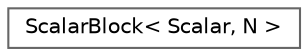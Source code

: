 digraph "Graphical Class Hierarchy"
{
 // LATEX_PDF_SIZE
  bgcolor="transparent";
  edge [fontname=Helvetica,fontsize=10,labelfontname=Helvetica,labelfontsize=10];
  node [fontname=Helvetica,fontsize=10,shape=box,height=0.2,width=0.4];
  rankdir="LR";
  Node0 [id="Node000000",label="ScalarBlock\< Scalar, N \>",height=0.2,width=0.4,color="grey40", fillcolor="white", style="filled",URL="$structScalarBlock.html",tooltip=" "];
}
